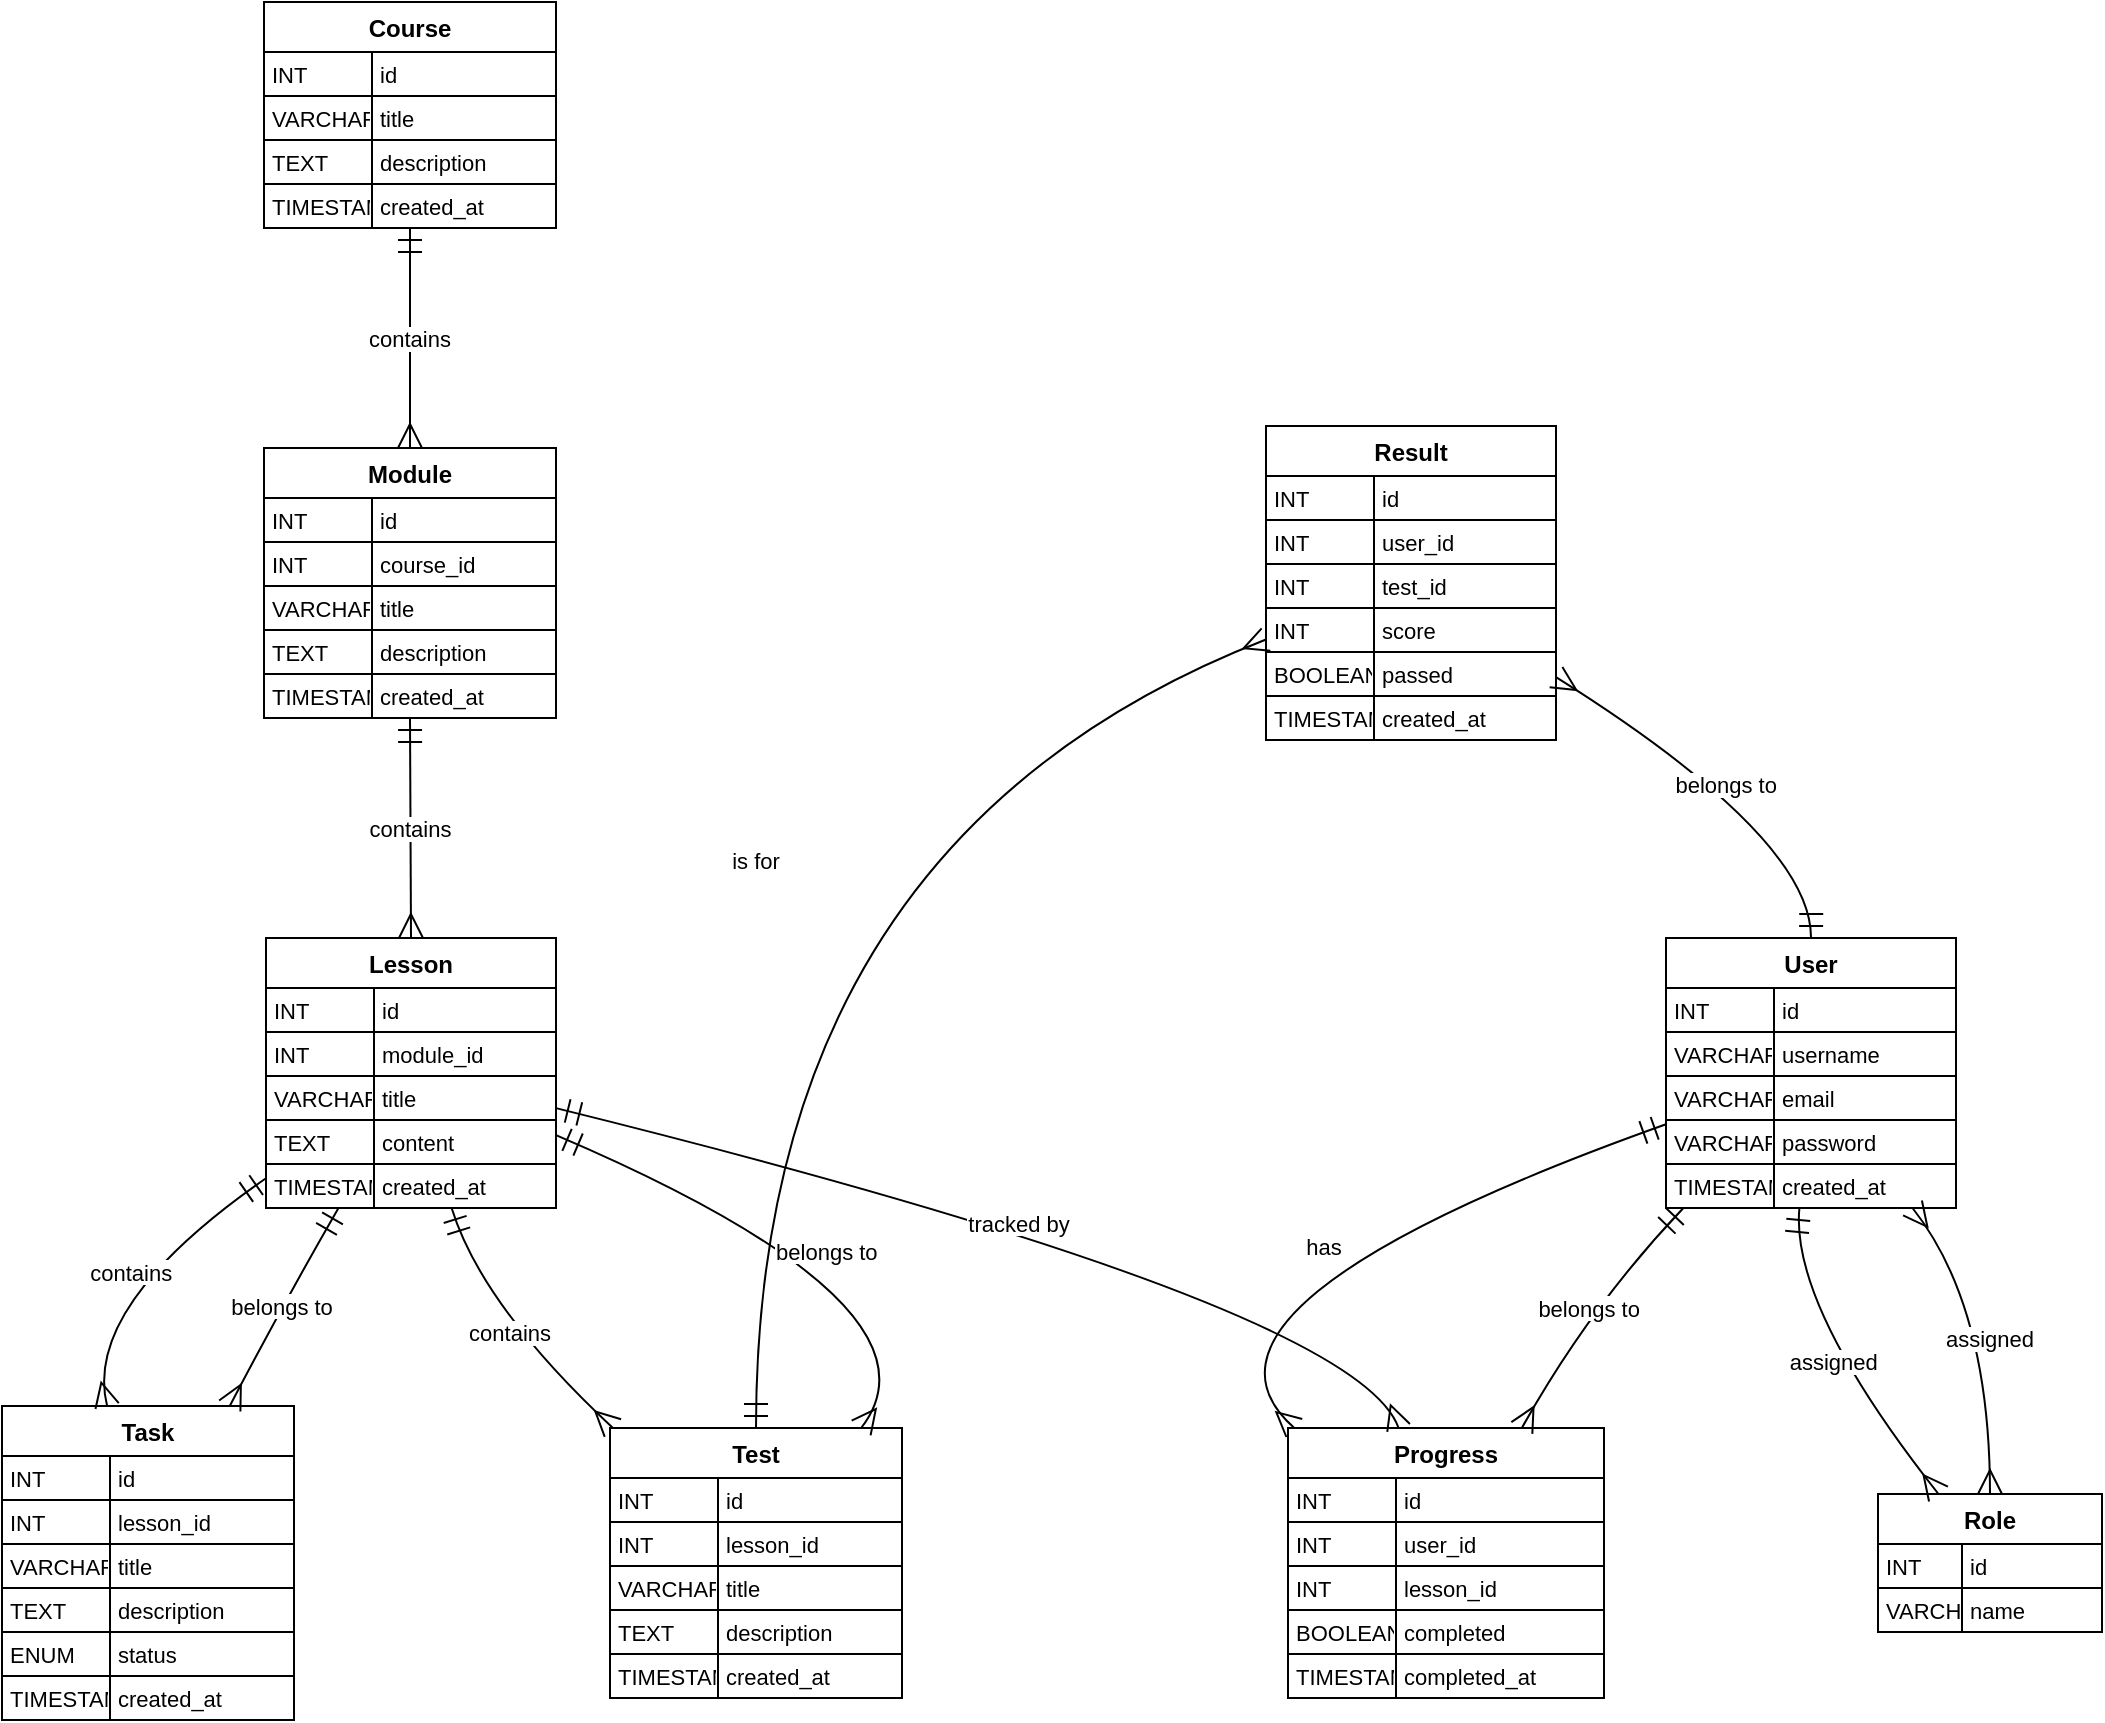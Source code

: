 <mxfile version="24.7.17">
  <diagram name="Страница — 1" id="76EGTOfjBCHTPhf6I9ph">
    <mxGraphModel dx="1366" dy="752" grid="1" gridSize="10" guides="1" tooltips="1" connect="1" arrows="1" fold="1" page="1" pageScale="1" pageWidth="827" pageHeight="1169" math="0" shadow="0">
      <root>
        <mxCell id="0" />
        <mxCell id="1" parent="0" />
        <mxCell id="R5Km96bY9NuiGaKbupmY-1" value="User" style="shape=table;startSize=25;container=1;collapsible=0;childLayout=tableLayout;fixedRows=1;rowLines=1;fontStyle=1;align=center;resizeLast=1;" vertex="1" parent="1">
          <mxGeometry x="1152" y="623" width="145" height="135" as="geometry" />
        </mxCell>
        <mxCell id="R5Km96bY9NuiGaKbupmY-2" style="shape=tableRow;horizontal=0;startSize=0;swimlaneHead=0;swimlaneBody=0;fillColor=none;collapsible=0;dropTarget=0;points=[[0,0.5],[1,0.5]];portConstraint=eastwest;top=0;left=0;right=0;bottom=0;" vertex="1" parent="R5Km96bY9NuiGaKbupmY-1">
          <mxGeometry y="25" width="145" height="22" as="geometry" />
        </mxCell>
        <mxCell id="R5Km96bY9NuiGaKbupmY-3" value="INT" style="shape=partialRectangle;connectable=0;fillColor=none;top=0;left=0;bottom=0;right=0;align=left;spacingLeft=2;overflow=hidden;fontSize=11;" vertex="1" parent="R5Km96bY9NuiGaKbupmY-2">
          <mxGeometry width="54" height="22" as="geometry">
            <mxRectangle width="54" height="22" as="alternateBounds" />
          </mxGeometry>
        </mxCell>
        <mxCell id="R5Km96bY9NuiGaKbupmY-4" value="id" style="shape=partialRectangle;connectable=0;fillColor=none;top=0;left=0;bottom=0;right=0;align=left;spacingLeft=2;overflow=hidden;fontSize=11;" vertex="1" parent="R5Km96bY9NuiGaKbupmY-2">
          <mxGeometry x="54" width="91" height="22" as="geometry">
            <mxRectangle width="91" height="22" as="alternateBounds" />
          </mxGeometry>
        </mxCell>
        <mxCell id="R5Km96bY9NuiGaKbupmY-5" style="shape=tableRow;horizontal=0;startSize=0;swimlaneHead=0;swimlaneBody=0;fillColor=none;collapsible=0;dropTarget=0;points=[[0,0.5],[1,0.5]];portConstraint=eastwest;top=0;left=0;right=0;bottom=0;" vertex="1" parent="R5Km96bY9NuiGaKbupmY-1">
          <mxGeometry y="47" width="145" height="22" as="geometry" />
        </mxCell>
        <mxCell id="R5Km96bY9NuiGaKbupmY-6" value="VARCHAR" style="shape=partialRectangle;connectable=0;fillColor=none;top=0;left=0;bottom=0;right=0;align=left;spacingLeft=2;overflow=hidden;fontSize=11;" vertex="1" parent="R5Km96bY9NuiGaKbupmY-5">
          <mxGeometry width="54" height="22" as="geometry">
            <mxRectangle width="54" height="22" as="alternateBounds" />
          </mxGeometry>
        </mxCell>
        <mxCell id="R5Km96bY9NuiGaKbupmY-7" value="username" style="shape=partialRectangle;connectable=0;fillColor=none;top=0;left=0;bottom=0;right=0;align=left;spacingLeft=2;overflow=hidden;fontSize=11;" vertex="1" parent="R5Km96bY9NuiGaKbupmY-5">
          <mxGeometry x="54" width="91" height="22" as="geometry">
            <mxRectangle width="91" height="22" as="alternateBounds" />
          </mxGeometry>
        </mxCell>
        <mxCell id="R5Km96bY9NuiGaKbupmY-8" style="shape=tableRow;horizontal=0;startSize=0;swimlaneHead=0;swimlaneBody=0;fillColor=none;collapsible=0;dropTarget=0;points=[[0,0.5],[1,0.5]];portConstraint=eastwest;top=0;left=0;right=0;bottom=0;" vertex="1" parent="R5Km96bY9NuiGaKbupmY-1">
          <mxGeometry y="69" width="145" height="22" as="geometry" />
        </mxCell>
        <mxCell id="R5Km96bY9NuiGaKbupmY-9" value="VARCHAR" style="shape=partialRectangle;connectable=0;fillColor=none;top=0;left=0;bottom=0;right=0;align=left;spacingLeft=2;overflow=hidden;fontSize=11;" vertex="1" parent="R5Km96bY9NuiGaKbupmY-8">
          <mxGeometry width="54" height="22" as="geometry">
            <mxRectangle width="54" height="22" as="alternateBounds" />
          </mxGeometry>
        </mxCell>
        <mxCell id="R5Km96bY9NuiGaKbupmY-10" value="email" style="shape=partialRectangle;connectable=0;fillColor=none;top=0;left=0;bottom=0;right=0;align=left;spacingLeft=2;overflow=hidden;fontSize=11;" vertex="1" parent="R5Km96bY9NuiGaKbupmY-8">
          <mxGeometry x="54" width="91" height="22" as="geometry">
            <mxRectangle width="91" height="22" as="alternateBounds" />
          </mxGeometry>
        </mxCell>
        <mxCell id="R5Km96bY9NuiGaKbupmY-11" style="shape=tableRow;horizontal=0;startSize=0;swimlaneHead=0;swimlaneBody=0;fillColor=none;collapsible=0;dropTarget=0;points=[[0,0.5],[1,0.5]];portConstraint=eastwest;top=0;left=0;right=0;bottom=0;" vertex="1" parent="R5Km96bY9NuiGaKbupmY-1">
          <mxGeometry y="91" width="145" height="22" as="geometry" />
        </mxCell>
        <mxCell id="R5Km96bY9NuiGaKbupmY-12" value="VARCHAR" style="shape=partialRectangle;connectable=0;fillColor=none;top=0;left=0;bottom=0;right=0;align=left;spacingLeft=2;overflow=hidden;fontSize=11;" vertex="1" parent="R5Km96bY9NuiGaKbupmY-11">
          <mxGeometry width="54" height="22" as="geometry">
            <mxRectangle width="54" height="22" as="alternateBounds" />
          </mxGeometry>
        </mxCell>
        <mxCell id="R5Km96bY9NuiGaKbupmY-13" value="password" style="shape=partialRectangle;connectable=0;fillColor=none;top=0;left=0;bottom=0;right=0;align=left;spacingLeft=2;overflow=hidden;fontSize=11;" vertex="1" parent="R5Km96bY9NuiGaKbupmY-11">
          <mxGeometry x="54" width="91" height="22" as="geometry">
            <mxRectangle width="91" height="22" as="alternateBounds" />
          </mxGeometry>
        </mxCell>
        <mxCell id="R5Km96bY9NuiGaKbupmY-14" style="shape=tableRow;horizontal=0;startSize=0;swimlaneHead=0;swimlaneBody=0;fillColor=none;collapsible=0;dropTarget=0;points=[[0,0.5],[1,0.5]];portConstraint=eastwest;top=0;left=0;right=0;bottom=0;" vertex="1" parent="R5Km96bY9NuiGaKbupmY-1">
          <mxGeometry y="113" width="145" height="22" as="geometry" />
        </mxCell>
        <mxCell id="R5Km96bY9NuiGaKbupmY-15" value="TIMESTAMP" style="shape=partialRectangle;connectable=0;fillColor=none;top=0;left=0;bottom=0;right=0;align=left;spacingLeft=2;overflow=hidden;fontSize=11;" vertex="1" parent="R5Km96bY9NuiGaKbupmY-14">
          <mxGeometry width="54" height="22" as="geometry">
            <mxRectangle width="54" height="22" as="alternateBounds" />
          </mxGeometry>
        </mxCell>
        <mxCell id="R5Km96bY9NuiGaKbupmY-16" value="created_at" style="shape=partialRectangle;connectable=0;fillColor=none;top=0;left=0;bottom=0;right=0;align=left;spacingLeft=2;overflow=hidden;fontSize=11;" vertex="1" parent="R5Km96bY9NuiGaKbupmY-14">
          <mxGeometry x="54" width="91" height="22" as="geometry">
            <mxRectangle width="91" height="22" as="alternateBounds" />
          </mxGeometry>
        </mxCell>
        <mxCell id="R5Km96bY9NuiGaKbupmY-17" value="Role" style="shape=table;startSize=25;container=1;collapsible=0;childLayout=tableLayout;fixedRows=1;rowLines=1;fontStyle=1;align=center;resizeLast=1;" vertex="1" parent="1">
          <mxGeometry x="1258" y="901" width="112" height="69" as="geometry" />
        </mxCell>
        <mxCell id="R5Km96bY9NuiGaKbupmY-18" style="shape=tableRow;horizontal=0;startSize=0;swimlaneHead=0;swimlaneBody=0;fillColor=none;collapsible=0;dropTarget=0;points=[[0,0.5],[1,0.5]];portConstraint=eastwest;top=0;left=0;right=0;bottom=0;" vertex="1" parent="R5Km96bY9NuiGaKbupmY-17">
          <mxGeometry y="25" width="112" height="22" as="geometry" />
        </mxCell>
        <mxCell id="R5Km96bY9NuiGaKbupmY-19" value="INT" style="shape=partialRectangle;connectable=0;fillColor=none;top=0;left=0;bottom=0;right=0;align=left;spacingLeft=2;overflow=hidden;fontSize=11;" vertex="1" parent="R5Km96bY9NuiGaKbupmY-18">
          <mxGeometry width="42" height="22" as="geometry">
            <mxRectangle width="42" height="22" as="alternateBounds" />
          </mxGeometry>
        </mxCell>
        <mxCell id="R5Km96bY9NuiGaKbupmY-20" value="id" style="shape=partialRectangle;connectable=0;fillColor=none;top=0;left=0;bottom=0;right=0;align=left;spacingLeft=2;overflow=hidden;fontSize=11;" vertex="1" parent="R5Km96bY9NuiGaKbupmY-18">
          <mxGeometry x="42" width="70" height="22" as="geometry">
            <mxRectangle width="70" height="22" as="alternateBounds" />
          </mxGeometry>
        </mxCell>
        <mxCell id="R5Km96bY9NuiGaKbupmY-21" style="shape=tableRow;horizontal=0;startSize=0;swimlaneHead=0;swimlaneBody=0;fillColor=none;collapsible=0;dropTarget=0;points=[[0,0.5],[1,0.5]];portConstraint=eastwest;top=0;left=0;right=0;bottom=0;" vertex="1" parent="R5Km96bY9NuiGaKbupmY-17">
          <mxGeometry y="47" width="112" height="22" as="geometry" />
        </mxCell>
        <mxCell id="R5Km96bY9NuiGaKbupmY-22" value="VARCHAR" style="shape=partialRectangle;connectable=0;fillColor=none;top=0;left=0;bottom=0;right=0;align=left;spacingLeft=2;overflow=hidden;fontSize=11;" vertex="1" parent="R5Km96bY9NuiGaKbupmY-21">
          <mxGeometry width="42" height="22" as="geometry">
            <mxRectangle width="42" height="22" as="alternateBounds" />
          </mxGeometry>
        </mxCell>
        <mxCell id="R5Km96bY9NuiGaKbupmY-23" value="name" style="shape=partialRectangle;connectable=0;fillColor=none;top=0;left=0;bottom=0;right=0;align=left;spacingLeft=2;overflow=hidden;fontSize=11;" vertex="1" parent="R5Km96bY9NuiGaKbupmY-21">
          <mxGeometry x="42" width="70" height="22" as="geometry">
            <mxRectangle width="70" height="22" as="alternateBounds" />
          </mxGeometry>
        </mxCell>
        <mxCell id="R5Km96bY9NuiGaKbupmY-24" value="Course" style="shape=table;startSize=25;container=1;collapsible=0;childLayout=tableLayout;fixedRows=1;rowLines=1;fontStyle=1;align=center;resizeLast=1;" vertex="1" parent="1">
          <mxGeometry x="451" y="155" width="146" height="113" as="geometry" />
        </mxCell>
        <mxCell id="R5Km96bY9NuiGaKbupmY-25" style="shape=tableRow;horizontal=0;startSize=0;swimlaneHead=0;swimlaneBody=0;fillColor=none;collapsible=0;dropTarget=0;points=[[0,0.5],[1,0.5]];portConstraint=eastwest;top=0;left=0;right=0;bottom=0;" vertex="1" parent="R5Km96bY9NuiGaKbupmY-24">
          <mxGeometry y="25" width="146" height="22" as="geometry" />
        </mxCell>
        <mxCell id="R5Km96bY9NuiGaKbupmY-26" value="INT" style="shape=partialRectangle;connectable=0;fillColor=none;top=0;left=0;bottom=0;right=0;align=left;spacingLeft=2;overflow=hidden;fontSize=11;" vertex="1" parent="R5Km96bY9NuiGaKbupmY-25">
          <mxGeometry width="54" height="22" as="geometry">
            <mxRectangle width="54" height="22" as="alternateBounds" />
          </mxGeometry>
        </mxCell>
        <mxCell id="R5Km96bY9NuiGaKbupmY-27" value="id" style="shape=partialRectangle;connectable=0;fillColor=none;top=0;left=0;bottom=0;right=0;align=left;spacingLeft=2;overflow=hidden;fontSize=11;" vertex="1" parent="R5Km96bY9NuiGaKbupmY-25">
          <mxGeometry x="54" width="92" height="22" as="geometry">
            <mxRectangle width="92" height="22" as="alternateBounds" />
          </mxGeometry>
        </mxCell>
        <mxCell id="R5Km96bY9NuiGaKbupmY-28" style="shape=tableRow;horizontal=0;startSize=0;swimlaneHead=0;swimlaneBody=0;fillColor=none;collapsible=0;dropTarget=0;points=[[0,0.5],[1,0.5]];portConstraint=eastwest;top=0;left=0;right=0;bottom=0;" vertex="1" parent="R5Km96bY9NuiGaKbupmY-24">
          <mxGeometry y="47" width="146" height="22" as="geometry" />
        </mxCell>
        <mxCell id="R5Km96bY9NuiGaKbupmY-29" value="VARCHAR" style="shape=partialRectangle;connectable=0;fillColor=none;top=0;left=0;bottom=0;right=0;align=left;spacingLeft=2;overflow=hidden;fontSize=11;" vertex="1" parent="R5Km96bY9NuiGaKbupmY-28">
          <mxGeometry width="54" height="22" as="geometry">
            <mxRectangle width="54" height="22" as="alternateBounds" />
          </mxGeometry>
        </mxCell>
        <mxCell id="R5Km96bY9NuiGaKbupmY-30" value="title" style="shape=partialRectangle;connectable=0;fillColor=none;top=0;left=0;bottom=0;right=0;align=left;spacingLeft=2;overflow=hidden;fontSize=11;" vertex="1" parent="R5Km96bY9NuiGaKbupmY-28">
          <mxGeometry x="54" width="92" height="22" as="geometry">
            <mxRectangle width="92" height="22" as="alternateBounds" />
          </mxGeometry>
        </mxCell>
        <mxCell id="R5Km96bY9NuiGaKbupmY-31" style="shape=tableRow;horizontal=0;startSize=0;swimlaneHead=0;swimlaneBody=0;fillColor=none;collapsible=0;dropTarget=0;points=[[0,0.5],[1,0.5]];portConstraint=eastwest;top=0;left=0;right=0;bottom=0;" vertex="1" parent="R5Km96bY9NuiGaKbupmY-24">
          <mxGeometry y="69" width="146" height="22" as="geometry" />
        </mxCell>
        <mxCell id="R5Km96bY9NuiGaKbupmY-32" value="TEXT" style="shape=partialRectangle;connectable=0;fillColor=none;top=0;left=0;bottom=0;right=0;align=left;spacingLeft=2;overflow=hidden;fontSize=11;" vertex="1" parent="R5Km96bY9NuiGaKbupmY-31">
          <mxGeometry width="54" height="22" as="geometry">
            <mxRectangle width="54" height="22" as="alternateBounds" />
          </mxGeometry>
        </mxCell>
        <mxCell id="R5Km96bY9NuiGaKbupmY-33" value="description" style="shape=partialRectangle;connectable=0;fillColor=none;top=0;left=0;bottom=0;right=0;align=left;spacingLeft=2;overflow=hidden;fontSize=11;" vertex="1" parent="R5Km96bY9NuiGaKbupmY-31">
          <mxGeometry x="54" width="92" height="22" as="geometry">
            <mxRectangle width="92" height="22" as="alternateBounds" />
          </mxGeometry>
        </mxCell>
        <mxCell id="R5Km96bY9NuiGaKbupmY-34" style="shape=tableRow;horizontal=0;startSize=0;swimlaneHead=0;swimlaneBody=0;fillColor=none;collapsible=0;dropTarget=0;points=[[0,0.5],[1,0.5]];portConstraint=eastwest;top=0;left=0;right=0;bottom=0;" vertex="1" parent="R5Km96bY9NuiGaKbupmY-24">
          <mxGeometry y="91" width="146" height="22" as="geometry" />
        </mxCell>
        <mxCell id="R5Km96bY9NuiGaKbupmY-35" value="TIMESTAMP" style="shape=partialRectangle;connectable=0;fillColor=none;top=0;left=0;bottom=0;right=0;align=left;spacingLeft=2;overflow=hidden;fontSize=11;" vertex="1" parent="R5Km96bY9NuiGaKbupmY-34">
          <mxGeometry width="54" height="22" as="geometry">
            <mxRectangle width="54" height="22" as="alternateBounds" />
          </mxGeometry>
        </mxCell>
        <mxCell id="R5Km96bY9NuiGaKbupmY-36" value="created_at" style="shape=partialRectangle;connectable=0;fillColor=none;top=0;left=0;bottom=0;right=0;align=left;spacingLeft=2;overflow=hidden;fontSize=11;" vertex="1" parent="R5Km96bY9NuiGaKbupmY-34">
          <mxGeometry x="54" width="92" height="22" as="geometry">
            <mxRectangle width="92" height="22" as="alternateBounds" />
          </mxGeometry>
        </mxCell>
        <mxCell id="R5Km96bY9NuiGaKbupmY-37" value="Module" style="shape=table;startSize=25;container=1;collapsible=0;childLayout=tableLayout;fixedRows=1;rowLines=1;fontStyle=1;align=center;resizeLast=1;" vertex="1" parent="1">
          <mxGeometry x="451" y="378" width="146" height="135" as="geometry" />
        </mxCell>
        <mxCell id="R5Km96bY9NuiGaKbupmY-38" style="shape=tableRow;horizontal=0;startSize=0;swimlaneHead=0;swimlaneBody=0;fillColor=none;collapsible=0;dropTarget=0;points=[[0,0.5],[1,0.5]];portConstraint=eastwest;top=0;left=0;right=0;bottom=0;" vertex="1" parent="R5Km96bY9NuiGaKbupmY-37">
          <mxGeometry y="25" width="146" height="22" as="geometry" />
        </mxCell>
        <mxCell id="R5Km96bY9NuiGaKbupmY-39" value="INT" style="shape=partialRectangle;connectable=0;fillColor=none;top=0;left=0;bottom=0;right=0;align=left;spacingLeft=2;overflow=hidden;fontSize=11;" vertex="1" parent="R5Km96bY9NuiGaKbupmY-38">
          <mxGeometry width="54" height="22" as="geometry">
            <mxRectangle width="54" height="22" as="alternateBounds" />
          </mxGeometry>
        </mxCell>
        <mxCell id="R5Km96bY9NuiGaKbupmY-40" value="id" style="shape=partialRectangle;connectable=0;fillColor=none;top=0;left=0;bottom=0;right=0;align=left;spacingLeft=2;overflow=hidden;fontSize=11;" vertex="1" parent="R5Km96bY9NuiGaKbupmY-38">
          <mxGeometry x="54" width="92" height="22" as="geometry">
            <mxRectangle width="92" height="22" as="alternateBounds" />
          </mxGeometry>
        </mxCell>
        <mxCell id="R5Km96bY9NuiGaKbupmY-41" style="shape=tableRow;horizontal=0;startSize=0;swimlaneHead=0;swimlaneBody=0;fillColor=none;collapsible=0;dropTarget=0;points=[[0,0.5],[1,0.5]];portConstraint=eastwest;top=0;left=0;right=0;bottom=0;" vertex="1" parent="R5Km96bY9NuiGaKbupmY-37">
          <mxGeometry y="47" width="146" height="22" as="geometry" />
        </mxCell>
        <mxCell id="R5Km96bY9NuiGaKbupmY-42" value="INT" style="shape=partialRectangle;connectable=0;fillColor=none;top=0;left=0;bottom=0;right=0;align=left;spacingLeft=2;overflow=hidden;fontSize=11;" vertex="1" parent="R5Km96bY9NuiGaKbupmY-41">
          <mxGeometry width="54" height="22" as="geometry">
            <mxRectangle width="54" height="22" as="alternateBounds" />
          </mxGeometry>
        </mxCell>
        <mxCell id="R5Km96bY9NuiGaKbupmY-43" value="course_id" style="shape=partialRectangle;connectable=0;fillColor=none;top=0;left=0;bottom=0;right=0;align=left;spacingLeft=2;overflow=hidden;fontSize=11;" vertex="1" parent="R5Km96bY9NuiGaKbupmY-41">
          <mxGeometry x="54" width="92" height="22" as="geometry">
            <mxRectangle width="92" height="22" as="alternateBounds" />
          </mxGeometry>
        </mxCell>
        <mxCell id="R5Km96bY9NuiGaKbupmY-44" style="shape=tableRow;horizontal=0;startSize=0;swimlaneHead=0;swimlaneBody=0;fillColor=none;collapsible=0;dropTarget=0;points=[[0,0.5],[1,0.5]];portConstraint=eastwest;top=0;left=0;right=0;bottom=0;" vertex="1" parent="R5Km96bY9NuiGaKbupmY-37">
          <mxGeometry y="69" width="146" height="22" as="geometry" />
        </mxCell>
        <mxCell id="R5Km96bY9NuiGaKbupmY-45" value="VARCHAR" style="shape=partialRectangle;connectable=0;fillColor=none;top=0;left=0;bottom=0;right=0;align=left;spacingLeft=2;overflow=hidden;fontSize=11;" vertex="1" parent="R5Km96bY9NuiGaKbupmY-44">
          <mxGeometry width="54" height="22" as="geometry">
            <mxRectangle width="54" height="22" as="alternateBounds" />
          </mxGeometry>
        </mxCell>
        <mxCell id="R5Km96bY9NuiGaKbupmY-46" value="title" style="shape=partialRectangle;connectable=0;fillColor=none;top=0;left=0;bottom=0;right=0;align=left;spacingLeft=2;overflow=hidden;fontSize=11;" vertex="1" parent="R5Km96bY9NuiGaKbupmY-44">
          <mxGeometry x="54" width="92" height="22" as="geometry">
            <mxRectangle width="92" height="22" as="alternateBounds" />
          </mxGeometry>
        </mxCell>
        <mxCell id="R5Km96bY9NuiGaKbupmY-47" style="shape=tableRow;horizontal=0;startSize=0;swimlaneHead=0;swimlaneBody=0;fillColor=none;collapsible=0;dropTarget=0;points=[[0,0.5],[1,0.5]];portConstraint=eastwest;top=0;left=0;right=0;bottom=0;" vertex="1" parent="R5Km96bY9NuiGaKbupmY-37">
          <mxGeometry y="91" width="146" height="22" as="geometry" />
        </mxCell>
        <mxCell id="R5Km96bY9NuiGaKbupmY-48" value="TEXT" style="shape=partialRectangle;connectable=0;fillColor=none;top=0;left=0;bottom=0;right=0;align=left;spacingLeft=2;overflow=hidden;fontSize=11;" vertex="1" parent="R5Km96bY9NuiGaKbupmY-47">
          <mxGeometry width="54" height="22" as="geometry">
            <mxRectangle width="54" height="22" as="alternateBounds" />
          </mxGeometry>
        </mxCell>
        <mxCell id="R5Km96bY9NuiGaKbupmY-49" value="description" style="shape=partialRectangle;connectable=0;fillColor=none;top=0;left=0;bottom=0;right=0;align=left;spacingLeft=2;overflow=hidden;fontSize=11;" vertex="1" parent="R5Km96bY9NuiGaKbupmY-47">
          <mxGeometry x="54" width="92" height="22" as="geometry">
            <mxRectangle width="92" height="22" as="alternateBounds" />
          </mxGeometry>
        </mxCell>
        <mxCell id="R5Km96bY9NuiGaKbupmY-50" style="shape=tableRow;horizontal=0;startSize=0;swimlaneHead=0;swimlaneBody=0;fillColor=none;collapsible=0;dropTarget=0;points=[[0,0.5],[1,0.5]];portConstraint=eastwest;top=0;left=0;right=0;bottom=0;" vertex="1" parent="R5Km96bY9NuiGaKbupmY-37">
          <mxGeometry y="113" width="146" height="22" as="geometry" />
        </mxCell>
        <mxCell id="R5Km96bY9NuiGaKbupmY-51" value="TIMESTAMP" style="shape=partialRectangle;connectable=0;fillColor=none;top=0;left=0;bottom=0;right=0;align=left;spacingLeft=2;overflow=hidden;fontSize=11;" vertex="1" parent="R5Km96bY9NuiGaKbupmY-50">
          <mxGeometry width="54" height="22" as="geometry">
            <mxRectangle width="54" height="22" as="alternateBounds" />
          </mxGeometry>
        </mxCell>
        <mxCell id="R5Km96bY9NuiGaKbupmY-52" value="created_at" style="shape=partialRectangle;connectable=0;fillColor=none;top=0;left=0;bottom=0;right=0;align=left;spacingLeft=2;overflow=hidden;fontSize=11;" vertex="1" parent="R5Km96bY9NuiGaKbupmY-50">
          <mxGeometry x="54" width="92" height="22" as="geometry">
            <mxRectangle width="92" height="22" as="alternateBounds" />
          </mxGeometry>
        </mxCell>
        <mxCell id="R5Km96bY9NuiGaKbupmY-53" value="Lesson" style="shape=table;startSize=25;container=1;collapsible=0;childLayout=tableLayout;fixedRows=1;rowLines=1;fontStyle=1;align=center;resizeLast=1;" vertex="1" parent="1">
          <mxGeometry x="452" y="623" width="145" height="135" as="geometry" />
        </mxCell>
        <mxCell id="R5Km96bY9NuiGaKbupmY-54" style="shape=tableRow;horizontal=0;startSize=0;swimlaneHead=0;swimlaneBody=0;fillColor=none;collapsible=0;dropTarget=0;points=[[0,0.5],[1,0.5]];portConstraint=eastwest;top=0;left=0;right=0;bottom=0;" vertex="1" parent="R5Km96bY9NuiGaKbupmY-53">
          <mxGeometry y="25" width="145" height="22" as="geometry" />
        </mxCell>
        <mxCell id="R5Km96bY9NuiGaKbupmY-55" value="INT" style="shape=partialRectangle;connectable=0;fillColor=none;top=0;left=0;bottom=0;right=0;align=left;spacingLeft=2;overflow=hidden;fontSize=11;" vertex="1" parent="R5Km96bY9NuiGaKbupmY-54">
          <mxGeometry width="54" height="22" as="geometry">
            <mxRectangle width="54" height="22" as="alternateBounds" />
          </mxGeometry>
        </mxCell>
        <mxCell id="R5Km96bY9NuiGaKbupmY-56" value="id" style="shape=partialRectangle;connectable=0;fillColor=none;top=0;left=0;bottom=0;right=0;align=left;spacingLeft=2;overflow=hidden;fontSize=11;" vertex="1" parent="R5Km96bY9NuiGaKbupmY-54">
          <mxGeometry x="54" width="91" height="22" as="geometry">
            <mxRectangle width="91" height="22" as="alternateBounds" />
          </mxGeometry>
        </mxCell>
        <mxCell id="R5Km96bY9NuiGaKbupmY-57" style="shape=tableRow;horizontal=0;startSize=0;swimlaneHead=0;swimlaneBody=0;fillColor=none;collapsible=0;dropTarget=0;points=[[0,0.5],[1,0.5]];portConstraint=eastwest;top=0;left=0;right=0;bottom=0;" vertex="1" parent="R5Km96bY9NuiGaKbupmY-53">
          <mxGeometry y="47" width="145" height="22" as="geometry" />
        </mxCell>
        <mxCell id="R5Km96bY9NuiGaKbupmY-58" value="INT" style="shape=partialRectangle;connectable=0;fillColor=none;top=0;left=0;bottom=0;right=0;align=left;spacingLeft=2;overflow=hidden;fontSize=11;" vertex="1" parent="R5Km96bY9NuiGaKbupmY-57">
          <mxGeometry width="54" height="22" as="geometry">
            <mxRectangle width="54" height="22" as="alternateBounds" />
          </mxGeometry>
        </mxCell>
        <mxCell id="R5Km96bY9NuiGaKbupmY-59" value="module_id" style="shape=partialRectangle;connectable=0;fillColor=none;top=0;left=0;bottom=0;right=0;align=left;spacingLeft=2;overflow=hidden;fontSize=11;" vertex="1" parent="R5Km96bY9NuiGaKbupmY-57">
          <mxGeometry x="54" width="91" height="22" as="geometry">
            <mxRectangle width="91" height="22" as="alternateBounds" />
          </mxGeometry>
        </mxCell>
        <mxCell id="R5Km96bY9NuiGaKbupmY-60" style="shape=tableRow;horizontal=0;startSize=0;swimlaneHead=0;swimlaneBody=0;fillColor=none;collapsible=0;dropTarget=0;points=[[0,0.5],[1,0.5]];portConstraint=eastwest;top=0;left=0;right=0;bottom=0;" vertex="1" parent="R5Km96bY9NuiGaKbupmY-53">
          <mxGeometry y="69" width="145" height="22" as="geometry" />
        </mxCell>
        <mxCell id="R5Km96bY9NuiGaKbupmY-61" value="VARCHAR" style="shape=partialRectangle;connectable=0;fillColor=none;top=0;left=0;bottom=0;right=0;align=left;spacingLeft=2;overflow=hidden;fontSize=11;" vertex="1" parent="R5Km96bY9NuiGaKbupmY-60">
          <mxGeometry width="54" height="22" as="geometry">
            <mxRectangle width="54" height="22" as="alternateBounds" />
          </mxGeometry>
        </mxCell>
        <mxCell id="R5Km96bY9NuiGaKbupmY-62" value="title" style="shape=partialRectangle;connectable=0;fillColor=none;top=0;left=0;bottom=0;right=0;align=left;spacingLeft=2;overflow=hidden;fontSize=11;" vertex="1" parent="R5Km96bY9NuiGaKbupmY-60">
          <mxGeometry x="54" width="91" height="22" as="geometry">
            <mxRectangle width="91" height="22" as="alternateBounds" />
          </mxGeometry>
        </mxCell>
        <mxCell id="R5Km96bY9NuiGaKbupmY-63" style="shape=tableRow;horizontal=0;startSize=0;swimlaneHead=0;swimlaneBody=0;fillColor=none;collapsible=0;dropTarget=0;points=[[0,0.5],[1,0.5]];portConstraint=eastwest;top=0;left=0;right=0;bottom=0;" vertex="1" parent="R5Km96bY9NuiGaKbupmY-53">
          <mxGeometry y="91" width="145" height="22" as="geometry" />
        </mxCell>
        <mxCell id="R5Km96bY9NuiGaKbupmY-64" value="TEXT" style="shape=partialRectangle;connectable=0;fillColor=none;top=0;left=0;bottom=0;right=0;align=left;spacingLeft=2;overflow=hidden;fontSize=11;" vertex="1" parent="R5Km96bY9NuiGaKbupmY-63">
          <mxGeometry width="54" height="22" as="geometry">
            <mxRectangle width="54" height="22" as="alternateBounds" />
          </mxGeometry>
        </mxCell>
        <mxCell id="R5Km96bY9NuiGaKbupmY-65" value="content" style="shape=partialRectangle;connectable=0;fillColor=none;top=0;left=0;bottom=0;right=0;align=left;spacingLeft=2;overflow=hidden;fontSize=11;" vertex="1" parent="R5Km96bY9NuiGaKbupmY-63">
          <mxGeometry x="54" width="91" height="22" as="geometry">
            <mxRectangle width="91" height="22" as="alternateBounds" />
          </mxGeometry>
        </mxCell>
        <mxCell id="R5Km96bY9NuiGaKbupmY-66" style="shape=tableRow;horizontal=0;startSize=0;swimlaneHead=0;swimlaneBody=0;fillColor=none;collapsible=0;dropTarget=0;points=[[0,0.5],[1,0.5]];portConstraint=eastwest;top=0;left=0;right=0;bottom=0;" vertex="1" parent="R5Km96bY9NuiGaKbupmY-53">
          <mxGeometry y="113" width="145" height="22" as="geometry" />
        </mxCell>
        <mxCell id="R5Km96bY9NuiGaKbupmY-67" value="TIMESTAMP" style="shape=partialRectangle;connectable=0;fillColor=none;top=0;left=0;bottom=0;right=0;align=left;spacingLeft=2;overflow=hidden;fontSize=11;" vertex="1" parent="R5Km96bY9NuiGaKbupmY-66">
          <mxGeometry width="54" height="22" as="geometry">
            <mxRectangle width="54" height="22" as="alternateBounds" />
          </mxGeometry>
        </mxCell>
        <mxCell id="R5Km96bY9NuiGaKbupmY-68" value="created_at" style="shape=partialRectangle;connectable=0;fillColor=none;top=0;left=0;bottom=0;right=0;align=left;spacingLeft=2;overflow=hidden;fontSize=11;" vertex="1" parent="R5Km96bY9NuiGaKbupmY-66">
          <mxGeometry x="54" width="91" height="22" as="geometry">
            <mxRectangle width="91" height="22" as="alternateBounds" />
          </mxGeometry>
        </mxCell>
        <mxCell id="R5Km96bY9NuiGaKbupmY-69" value="Task" style="shape=table;startSize=25;container=1;collapsible=0;childLayout=tableLayout;fixedRows=1;rowLines=1;fontStyle=1;align=center;resizeLast=1;" vertex="1" parent="1">
          <mxGeometry x="320" y="857" width="146" height="157" as="geometry" />
        </mxCell>
        <mxCell id="R5Km96bY9NuiGaKbupmY-70" style="shape=tableRow;horizontal=0;startSize=0;swimlaneHead=0;swimlaneBody=0;fillColor=none;collapsible=0;dropTarget=0;points=[[0,0.5],[1,0.5]];portConstraint=eastwest;top=0;left=0;right=0;bottom=0;" vertex="1" parent="R5Km96bY9NuiGaKbupmY-69">
          <mxGeometry y="25" width="146" height="22" as="geometry" />
        </mxCell>
        <mxCell id="R5Km96bY9NuiGaKbupmY-71" value="INT" style="shape=partialRectangle;connectable=0;fillColor=none;top=0;left=0;bottom=0;right=0;align=left;spacingLeft=2;overflow=hidden;fontSize=11;" vertex="1" parent="R5Km96bY9NuiGaKbupmY-70">
          <mxGeometry width="54" height="22" as="geometry">
            <mxRectangle width="54" height="22" as="alternateBounds" />
          </mxGeometry>
        </mxCell>
        <mxCell id="R5Km96bY9NuiGaKbupmY-72" value="id" style="shape=partialRectangle;connectable=0;fillColor=none;top=0;left=0;bottom=0;right=0;align=left;spacingLeft=2;overflow=hidden;fontSize=11;" vertex="1" parent="R5Km96bY9NuiGaKbupmY-70">
          <mxGeometry x="54" width="92" height="22" as="geometry">
            <mxRectangle width="92" height="22" as="alternateBounds" />
          </mxGeometry>
        </mxCell>
        <mxCell id="R5Km96bY9NuiGaKbupmY-73" style="shape=tableRow;horizontal=0;startSize=0;swimlaneHead=0;swimlaneBody=0;fillColor=none;collapsible=0;dropTarget=0;points=[[0,0.5],[1,0.5]];portConstraint=eastwest;top=0;left=0;right=0;bottom=0;" vertex="1" parent="R5Km96bY9NuiGaKbupmY-69">
          <mxGeometry y="47" width="146" height="22" as="geometry" />
        </mxCell>
        <mxCell id="R5Km96bY9NuiGaKbupmY-74" value="INT" style="shape=partialRectangle;connectable=0;fillColor=none;top=0;left=0;bottom=0;right=0;align=left;spacingLeft=2;overflow=hidden;fontSize=11;" vertex="1" parent="R5Km96bY9NuiGaKbupmY-73">
          <mxGeometry width="54" height="22" as="geometry">
            <mxRectangle width="54" height="22" as="alternateBounds" />
          </mxGeometry>
        </mxCell>
        <mxCell id="R5Km96bY9NuiGaKbupmY-75" value="lesson_id" style="shape=partialRectangle;connectable=0;fillColor=none;top=0;left=0;bottom=0;right=0;align=left;spacingLeft=2;overflow=hidden;fontSize=11;" vertex="1" parent="R5Km96bY9NuiGaKbupmY-73">
          <mxGeometry x="54" width="92" height="22" as="geometry">
            <mxRectangle width="92" height="22" as="alternateBounds" />
          </mxGeometry>
        </mxCell>
        <mxCell id="R5Km96bY9NuiGaKbupmY-76" style="shape=tableRow;horizontal=0;startSize=0;swimlaneHead=0;swimlaneBody=0;fillColor=none;collapsible=0;dropTarget=0;points=[[0,0.5],[1,0.5]];portConstraint=eastwest;top=0;left=0;right=0;bottom=0;" vertex="1" parent="R5Km96bY9NuiGaKbupmY-69">
          <mxGeometry y="69" width="146" height="22" as="geometry" />
        </mxCell>
        <mxCell id="R5Km96bY9NuiGaKbupmY-77" value="VARCHAR" style="shape=partialRectangle;connectable=0;fillColor=none;top=0;left=0;bottom=0;right=0;align=left;spacingLeft=2;overflow=hidden;fontSize=11;" vertex="1" parent="R5Km96bY9NuiGaKbupmY-76">
          <mxGeometry width="54" height="22" as="geometry">
            <mxRectangle width="54" height="22" as="alternateBounds" />
          </mxGeometry>
        </mxCell>
        <mxCell id="R5Km96bY9NuiGaKbupmY-78" value="title" style="shape=partialRectangle;connectable=0;fillColor=none;top=0;left=0;bottom=0;right=0;align=left;spacingLeft=2;overflow=hidden;fontSize=11;" vertex="1" parent="R5Km96bY9NuiGaKbupmY-76">
          <mxGeometry x="54" width="92" height="22" as="geometry">
            <mxRectangle width="92" height="22" as="alternateBounds" />
          </mxGeometry>
        </mxCell>
        <mxCell id="R5Km96bY9NuiGaKbupmY-79" style="shape=tableRow;horizontal=0;startSize=0;swimlaneHead=0;swimlaneBody=0;fillColor=none;collapsible=0;dropTarget=0;points=[[0,0.5],[1,0.5]];portConstraint=eastwest;top=0;left=0;right=0;bottom=0;" vertex="1" parent="R5Km96bY9NuiGaKbupmY-69">
          <mxGeometry y="91" width="146" height="22" as="geometry" />
        </mxCell>
        <mxCell id="R5Km96bY9NuiGaKbupmY-80" value="TEXT" style="shape=partialRectangle;connectable=0;fillColor=none;top=0;left=0;bottom=0;right=0;align=left;spacingLeft=2;overflow=hidden;fontSize=11;" vertex="1" parent="R5Km96bY9NuiGaKbupmY-79">
          <mxGeometry width="54" height="22" as="geometry">
            <mxRectangle width="54" height="22" as="alternateBounds" />
          </mxGeometry>
        </mxCell>
        <mxCell id="R5Km96bY9NuiGaKbupmY-81" value="description" style="shape=partialRectangle;connectable=0;fillColor=none;top=0;left=0;bottom=0;right=0;align=left;spacingLeft=2;overflow=hidden;fontSize=11;" vertex="1" parent="R5Km96bY9NuiGaKbupmY-79">
          <mxGeometry x="54" width="92" height="22" as="geometry">
            <mxRectangle width="92" height="22" as="alternateBounds" />
          </mxGeometry>
        </mxCell>
        <mxCell id="R5Km96bY9NuiGaKbupmY-82" style="shape=tableRow;horizontal=0;startSize=0;swimlaneHead=0;swimlaneBody=0;fillColor=none;collapsible=0;dropTarget=0;points=[[0,0.5],[1,0.5]];portConstraint=eastwest;top=0;left=0;right=0;bottom=0;" vertex="1" parent="R5Km96bY9NuiGaKbupmY-69">
          <mxGeometry y="113" width="146" height="22" as="geometry" />
        </mxCell>
        <mxCell id="R5Km96bY9NuiGaKbupmY-83" value="ENUM" style="shape=partialRectangle;connectable=0;fillColor=none;top=0;left=0;bottom=0;right=0;align=left;spacingLeft=2;overflow=hidden;fontSize=11;" vertex="1" parent="R5Km96bY9NuiGaKbupmY-82">
          <mxGeometry width="54" height="22" as="geometry">
            <mxRectangle width="54" height="22" as="alternateBounds" />
          </mxGeometry>
        </mxCell>
        <mxCell id="R5Km96bY9NuiGaKbupmY-84" value="status" style="shape=partialRectangle;connectable=0;fillColor=none;top=0;left=0;bottom=0;right=0;align=left;spacingLeft=2;overflow=hidden;fontSize=11;" vertex="1" parent="R5Km96bY9NuiGaKbupmY-82">
          <mxGeometry x="54" width="92" height="22" as="geometry">
            <mxRectangle width="92" height="22" as="alternateBounds" />
          </mxGeometry>
        </mxCell>
        <mxCell id="R5Km96bY9NuiGaKbupmY-85" style="shape=tableRow;horizontal=0;startSize=0;swimlaneHead=0;swimlaneBody=0;fillColor=none;collapsible=0;dropTarget=0;points=[[0,0.5],[1,0.5]];portConstraint=eastwest;top=0;left=0;right=0;bottom=0;" vertex="1" parent="R5Km96bY9NuiGaKbupmY-69">
          <mxGeometry y="135" width="146" height="22" as="geometry" />
        </mxCell>
        <mxCell id="R5Km96bY9NuiGaKbupmY-86" value="TIMESTAMP" style="shape=partialRectangle;connectable=0;fillColor=none;top=0;left=0;bottom=0;right=0;align=left;spacingLeft=2;overflow=hidden;fontSize=11;" vertex="1" parent="R5Km96bY9NuiGaKbupmY-85">
          <mxGeometry width="54" height="22" as="geometry">
            <mxRectangle width="54" height="22" as="alternateBounds" />
          </mxGeometry>
        </mxCell>
        <mxCell id="R5Km96bY9NuiGaKbupmY-87" value="created_at" style="shape=partialRectangle;connectable=0;fillColor=none;top=0;left=0;bottom=0;right=0;align=left;spacingLeft=2;overflow=hidden;fontSize=11;" vertex="1" parent="R5Km96bY9NuiGaKbupmY-85">
          <mxGeometry x="54" width="92" height="22" as="geometry">
            <mxRectangle width="92" height="22" as="alternateBounds" />
          </mxGeometry>
        </mxCell>
        <mxCell id="R5Km96bY9NuiGaKbupmY-88" value="Test" style="shape=table;startSize=25;container=1;collapsible=0;childLayout=tableLayout;fixedRows=1;rowLines=1;fontStyle=1;align=center;resizeLast=1;" vertex="1" parent="1">
          <mxGeometry x="624" y="868" width="146" height="135" as="geometry" />
        </mxCell>
        <mxCell id="R5Km96bY9NuiGaKbupmY-89" style="shape=tableRow;horizontal=0;startSize=0;swimlaneHead=0;swimlaneBody=0;fillColor=none;collapsible=0;dropTarget=0;points=[[0,0.5],[1,0.5]];portConstraint=eastwest;top=0;left=0;right=0;bottom=0;" vertex="1" parent="R5Km96bY9NuiGaKbupmY-88">
          <mxGeometry y="25" width="146" height="22" as="geometry" />
        </mxCell>
        <mxCell id="R5Km96bY9NuiGaKbupmY-90" value="INT" style="shape=partialRectangle;connectable=0;fillColor=none;top=0;left=0;bottom=0;right=0;align=left;spacingLeft=2;overflow=hidden;fontSize=11;" vertex="1" parent="R5Km96bY9NuiGaKbupmY-89">
          <mxGeometry width="54" height="22" as="geometry">
            <mxRectangle width="54" height="22" as="alternateBounds" />
          </mxGeometry>
        </mxCell>
        <mxCell id="R5Km96bY9NuiGaKbupmY-91" value="id" style="shape=partialRectangle;connectable=0;fillColor=none;top=0;left=0;bottom=0;right=0;align=left;spacingLeft=2;overflow=hidden;fontSize=11;" vertex="1" parent="R5Km96bY9NuiGaKbupmY-89">
          <mxGeometry x="54" width="92" height="22" as="geometry">
            <mxRectangle width="92" height="22" as="alternateBounds" />
          </mxGeometry>
        </mxCell>
        <mxCell id="R5Km96bY9NuiGaKbupmY-92" style="shape=tableRow;horizontal=0;startSize=0;swimlaneHead=0;swimlaneBody=0;fillColor=none;collapsible=0;dropTarget=0;points=[[0,0.5],[1,0.5]];portConstraint=eastwest;top=0;left=0;right=0;bottom=0;" vertex="1" parent="R5Km96bY9NuiGaKbupmY-88">
          <mxGeometry y="47" width="146" height="22" as="geometry" />
        </mxCell>
        <mxCell id="R5Km96bY9NuiGaKbupmY-93" value="INT" style="shape=partialRectangle;connectable=0;fillColor=none;top=0;left=0;bottom=0;right=0;align=left;spacingLeft=2;overflow=hidden;fontSize=11;" vertex="1" parent="R5Km96bY9NuiGaKbupmY-92">
          <mxGeometry width="54" height="22" as="geometry">
            <mxRectangle width="54" height="22" as="alternateBounds" />
          </mxGeometry>
        </mxCell>
        <mxCell id="R5Km96bY9NuiGaKbupmY-94" value="lesson_id" style="shape=partialRectangle;connectable=0;fillColor=none;top=0;left=0;bottom=0;right=0;align=left;spacingLeft=2;overflow=hidden;fontSize=11;" vertex="1" parent="R5Km96bY9NuiGaKbupmY-92">
          <mxGeometry x="54" width="92" height="22" as="geometry">
            <mxRectangle width="92" height="22" as="alternateBounds" />
          </mxGeometry>
        </mxCell>
        <mxCell id="R5Km96bY9NuiGaKbupmY-95" style="shape=tableRow;horizontal=0;startSize=0;swimlaneHead=0;swimlaneBody=0;fillColor=none;collapsible=0;dropTarget=0;points=[[0,0.5],[1,0.5]];portConstraint=eastwest;top=0;left=0;right=0;bottom=0;" vertex="1" parent="R5Km96bY9NuiGaKbupmY-88">
          <mxGeometry y="69" width="146" height="22" as="geometry" />
        </mxCell>
        <mxCell id="R5Km96bY9NuiGaKbupmY-96" value="VARCHAR" style="shape=partialRectangle;connectable=0;fillColor=none;top=0;left=0;bottom=0;right=0;align=left;spacingLeft=2;overflow=hidden;fontSize=11;" vertex="1" parent="R5Km96bY9NuiGaKbupmY-95">
          <mxGeometry width="54" height="22" as="geometry">
            <mxRectangle width="54" height="22" as="alternateBounds" />
          </mxGeometry>
        </mxCell>
        <mxCell id="R5Km96bY9NuiGaKbupmY-97" value="title" style="shape=partialRectangle;connectable=0;fillColor=none;top=0;left=0;bottom=0;right=0;align=left;spacingLeft=2;overflow=hidden;fontSize=11;" vertex="1" parent="R5Km96bY9NuiGaKbupmY-95">
          <mxGeometry x="54" width="92" height="22" as="geometry">
            <mxRectangle width="92" height="22" as="alternateBounds" />
          </mxGeometry>
        </mxCell>
        <mxCell id="R5Km96bY9NuiGaKbupmY-98" style="shape=tableRow;horizontal=0;startSize=0;swimlaneHead=0;swimlaneBody=0;fillColor=none;collapsible=0;dropTarget=0;points=[[0,0.5],[1,0.5]];portConstraint=eastwest;top=0;left=0;right=0;bottom=0;" vertex="1" parent="R5Km96bY9NuiGaKbupmY-88">
          <mxGeometry y="91" width="146" height="22" as="geometry" />
        </mxCell>
        <mxCell id="R5Km96bY9NuiGaKbupmY-99" value="TEXT" style="shape=partialRectangle;connectable=0;fillColor=none;top=0;left=0;bottom=0;right=0;align=left;spacingLeft=2;overflow=hidden;fontSize=11;" vertex="1" parent="R5Km96bY9NuiGaKbupmY-98">
          <mxGeometry width="54" height="22" as="geometry">
            <mxRectangle width="54" height="22" as="alternateBounds" />
          </mxGeometry>
        </mxCell>
        <mxCell id="R5Km96bY9NuiGaKbupmY-100" value="description" style="shape=partialRectangle;connectable=0;fillColor=none;top=0;left=0;bottom=0;right=0;align=left;spacingLeft=2;overflow=hidden;fontSize=11;" vertex="1" parent="R5Km96bY9NuiGaKbupmY-98">
          <mxGeometry x="54" width="92" height="22" as="geometry">
            <mxRectangle width="92" height="22" as="alternateBounds" />
          </mxGeometry>
        </mxCell>
        <mxCell id="R5Km96bY9NuiGaKbupmY-101" style="shape=tableRow;horizontal=0;startSize=0;swimlaneHead=0;swimlaneBody=0;fillColor=none;collapsible=0;dropTarget=0;points=[[0,0.5],[1,0.5]];portConstraint=eastwest;top=0;left=0;right=0;bottom=0;" vertex="1" parent="R5Km96bY9NuiGaKbupmY-88">
          <mxGeometry y="113" width="146" height="22" as="geometry" />
        </mxCell>
        <mxCell id="R5Km96bY9NuiGaKbupmY-102" value="TIMESTAMP" style="shape=partialRectangle;connectable=0;fillColor=none;top=0;left=0;bottom=0;right=0;align=left;spacingLeft=2;overflow=hidden;fontSize=11;" vertex="1" parent="R5Km96bY9NuiGaKbupmY-101">
          <mxGeometry width="54" height="22" as="geometry">
            <mxRectangle width="54" height="22" as="alternateBounds" />
          </mxGeometry>
        </mxCell>
        <mxCell id="R5Km96bY9NuiGaKbupmY-103" value="created_at" style="shape=partialRectangle;connectable=0;fillColor=none;top=0;left=0;bottom=0;right=0;align=left;spacingLeft=2;overflow=hidden;fontSize=11;" vertex="1" parent="R5Km96bY9NuiGaKbupmY-101">
          <mxGeometry x="54" width="92" height="22" as="geometry">
            <mxRectangle width="92" height="22" as="alternateBounds" />
          </mxGeometry>
        </mxCell>
        <mxCell id="R5Km96bY9NuiGaKbupmY-104" value="Result" style="shape=table;startSize=25;container=1;collapsible=0;childLayout=tableLayout;fixedRows=1;rowLines=1;fontStyle=1;align=center;resizeLast=1;" vertex="1" parent="1">
          <mxGeometry x="952" y="367" width="145" height="157" as="geometry" />
        </mxCell>
        <mxCell id="R5Km96bY9NuiGaKbupmY-105" style="shape=tableRow;horizontal=0;startSize=0;swimlaneHead=0;swimlaneBody=0;fillColor=none;collapsible=0;dropTarget=0;points=[[0,0.5],[1,0.5]];portConstraint=eastwest;top=0;left=0;right=0;bottom=0;" vertex="1" parent="R5Km96bY9NuiGaKbupmY-104">
          <mxGeometry y="25" width="145" height="22" as="geometry" />
        </mxCell>
        <mxCell id="R5Km96bY9NuiGaKbupmY-106" value="INT" style="shape=partialRectangle;connectable=0;fillColor=none;top=0;left=0;bottom=0;right=0;align=left;spacingLeft=2;overflow=hidden;fontSize=11;" vertex="1" parent="R5Km96bY9NuiGaKbupmY-105">
          <mxGeometry width="54" height="22" as="geometry">
            <mxRectangle width="54" height="22" as="alternateBounds" />
          </mxGeometry>
        </mxCell>
        <mxCell id="R5Km96bY9NuiGaKbupmY-107" value="id" style="shape=partialRectangle;connectable=0;fillColor=none;top=0;left=0;bottom=0;right=0;align=left;spacingLeft=2;overflow=hidden;fontSize=11;" vertex="1" parent="R5Km96bY9NuiGaKbupmY-105">
          <mxGeometry x="54" width="91" height="22" as="geometry">
            <mxRectangle width="91" height="22" as="alternateBounds" />
          </mxGeometry>
        </mxCell>
        <mxCell id="R5Km96bY9NuiGaKbupmY-108" style="shape=tableRow;horizontal=0;startSize=0;swimlaneHead=0;swimlaneBody=0;fillColor=none;collapsible=0;dropTarget=0;points=[[0,0.5],[1,0.5]];portConstraint=eastwest;top=0;left=0;right=0;bottom=0;" vertex="1" parent="R5Km96bY9NuiGaKbupmY-104">
          <mxGeometry y="47" width="145" height="22" as="geometry" />
        </mxCell>
        <mxCell id="R5Km96bY9NuiGaKbupmY-109" value="INT" style="shape=partialRectangle;connectable=0;fillColor=none;top=0;left=0;bottom=0;right=0;align=left;spacingLeft=2;overflow=hidden;fontSize=11;" vertex="1" parent="R5Km96bY9NuiGaKbupmY-108">
          <mxGeometry width="54" height="22" as="geometry">
            <mxRectangle width="54" height="22" as="alternateBounds" />
          </mxGeometry>
        </mxCell>
        <mxCell id="R5Km96bY9NuiGaKbupmY-110" value="user_id" style="shape=partialRectangle;connectable=0;fillColor=none;top=0;left=0;bottom=0;right=0;align=left;spacingLeft=2;overflow=hidden;fontSize=11;" vertex="1" parent="R5Km96bY9NuiGaKbupmY-108">
          <mxGeometry x="54" width="91" height="22" as="geometry">
            <mxRectangle width="91" height="22" as="alternateBounds" />
          </mxGeometry>
        </mxCell>
        <mxCell id="R5Km96bY9NuiGaKbupmY-111" style="shape=tableRow;horizontal=0;startSize=0;swimlaneHead=0;swimlaneBody=0;fillColor=none;collapsible=0;dropTarget=0;points=[[0,0.5],[1,0.5]];portConstraint=eastwest;top=0;left=0;right=0;bottom=0;" vertex="1" parent="R5Km96bY9NuiGaKbupmY-104">
          <mxGeometry y="69" width="145" height="22" as="geometry" />
        </mxCell>
        <mxCell id="R5Km96bY9NuiGaKbupmY-112" value="INT" style="shape=partialRectangle;connectable=0;fillColor=none;top=0;left=0;bottom=0;right=0;align=left;spacingLeft=2;overflow=hidden;fontSize=11;" vertex="1" parent="R5Km96bY9NuiGaKbupmY-111">
          <mxGeometry width="54" height="22" as="geometry">
            <mxRectangle width="54" height="22" as="alternateBounds" />
          </mxGeometry>
        </mxCell>
        <mxCell id="R5Km96bY9NuiGaKbupmY-113" value="test_id" style="shape=partialRectangle;connectable=0;fillColor=none;top=0;left=0;bottom=0;right=0;align=left;spacingLeft=2;overflow=hidden;fontSize=11;" vertex="1" parent="R5Km96bY9NuiGaKbupmY-111">
          <mxGeometry x="54" width="91" height="22" as="geometry">
            <mxRectangle width="91" height="22" as="alternateBounds" />
          </mxGeometry>
        </mxCell>
        <mxCell id="R5Km96bY9NuiGaKbupmY-114" style="shape=tableRow;horizontal=0;startSize=0;swimlaneHead=0;swimlaneBody=0;fillColor=none;collapsible=0;dropTarget=0;points=[[0,0.5],[1,0.5]];portConstraint=eastwest;top=0;left=0;right=0;bottom=0;" vertex="1" parent="R5Km96bY9NuiGaKbupmY-104">
          <mxGeometry y="91" width="145" height="22" as="geometry" />
        </mxCell>
        <mxCell id="R5Km96bY9NuiGaKbupmY-115" value="INT" style="shape=partialRectangle;connectable=0;fillColor=none;top=0;left=0;bottom=0;right=0;align=left;spacingLeft=2;overflow=hidden;fontSize=11;" vertex="1" parent="R5Km96bY9NuiGaKbupmY-114">
          <mxGeometry width="54" height="22" as="geometry">
            <mxRectangle width="54" height="22" as="alternateBounds" />
          </mxGeometry>
        </mxCell>
        <mxCell id="R5Km96bY9NuiGaKbupmY-116" value="score" style="shape=partialRectangle;connectable=0;fillColor=none;top=0;left=0;bottom=0;right=0;align=left;spacingLeft=2;overflow=hidden;fontSize=11;" vertex="1" parent="R5Km96bY9NuiGaKbupmY-114">
          <mxGeometry x="54" width="91" height="22" as="geometry">
            <mxRectangle width="91" height="22" as="alternateBounds" />
          </mxGeometry>
        </mxCell>
        <mxCell id="R5Km96bY9NuiGaKbupmY-117" style="shape=tableRow;horizontal=0;startSize=0;swimlaneHead=0;swimlaneBody=0;fillColor=none;collapsible=0;dropTarget=0;points=[[0,0.5],[1,0.5]];portConstraint=eastwest;top=0;left=0;right=0;bottom=0;" vertex="1" parent="R5Km96bY9NuiGaKbupmY-104">
          <mxGeometry y="113" width="145" height="22" as="geometry" />
        </mxCell>
        <mxCell id="R5Km96bY9NuiGaKbupmY-118" value="BOOLEAN" style="shape=partialRectangle;connectable=0;fillColor=none;top=0;left=0;bottom=0;right=0;align=left;spacingLeft=2;overflow=hidden;fontSize=11;" vertex="1" parent="R5Km96bY9NuiGaKbupmY-117">
          <mxGeometry width="54" height="22" as="geometry">
            <mxRectangle width="54" height="22" as="alternateBounds" />
          </mxGeometry>
        </mxCell>
        <mxCell id="R5Km96bY9NuiGaKbupmY-119" value="passed" style="shape=partialRectangle;connectable=0;fillColor=none;top=0;left=0;bottom=0;right=0;align=left;spacingLeft=2;overflow=hidden;fontSize=11;" vertex="1" parent="R5Km96bY9NuiGaKbupmY-117">
          <mxGeometry x="54" width="91" height="22" as="geometry">
            <mxRectangle width="91" height="22" as="alternateBounds" />
          </mxGeometry>
        </mxCell>
        <mxCell id="R5Km96bY9NuiGaKbupmY-120" style="shape=tableRow;horizontal=0;startSize=0;swimlaneHead=0;swimlaneBody=0;fillColor=none;collapsible=0;dropTarget=0;points=[[0,0.5],[1,0.5]];portConstraint=eastwest;top=0;left=0;right=0;bottom=0;" vertex="1" parent="R5Km96bY9NuiGaKbupmY-104">
          <mxGeometry y="135" width="145" height="22" as="geometry" />
        </mxCell>
        <mxCell id="R5Km96bY9NuiGaKbupmY-121" value="TIMESTAMP" style="shape=partialRectangle;connectable=0;fillColor=none;top=0;left=0;bottom=0;right=0;align=left;spacingLeft=2;overflow=hidden;fontSize=11;" vertex="1" parent="R5Km96bY9NuiGaKbupmY-120">
          <mxGeometry width="54" height="22" as="geometry">
            <mxRectangle width="54" height="22" as="alternateBounds" />
          </mxGeometry>
        </mxCell>
        <mxCell id="R5Km96bY9NuiGaKbupmY-122" value="created_at" style="shape=partialRectangle;connectable=0;fillColor=none;top=0;left=0;bottom=0;right=0;align=left;spacingLeft=2;overflow=hidden;fontSize=11;" vertex="1" parent="R5Km96bY9NuiGaKbupmY-120">
          <mxGeometry x="54" width="91" height="22" as="geometry">
            <mxRectangle width="91" height="22" as="alternateBounds" />
          </mxGeometry>
        </mxCell>
        <mxCell id="R5Km96bY9NuiGaKbupmY-123" value="Progress" style="shape=table;startSize=25;container=1;collapsible=0;childLayout=tableLayout;fixedRows=1;rowLines=1;fontStyle=1;align=center;resizeLast=1;" vertex="1" parent="1">
          <mxGeometry x="963" y="868" width="158" height="135" as="geometry" />
        </mxCell>
        <mxCell id="R5Km96bY9NuiGaKbupmY-124" style="shape=tableRow;horizontal=0;startSize=0;swimlaneHead=0;swimlaneBody=0;fillColor=none;collapsible=0;dropTarget=0;points=[[0,0.5],[1,0.5]];portConstraint=eastwest;top=0;left=0;right=0;bottom=0;" vertex="1" parent="R5Km96bY9NuiGaKbupmY-123">
          <mxGeometry y="25" width="158" height="22" as="geometry" />
        </mxCell>
        <mxCell id="R5Km96bY9NuiGaKbupmY-125" value="INT" style="shape=partialRectangle;connectable=0;fillColor=none;top=0;left=0;bottom=0;right=0;align=left;spacingLeft=2;overflow=hidden;fontSize=11;" vertex="1" parent="R5Km96bY9NuiGaKbupmY-124">
          <mxGeometry width="54" height="22" as="geometry">
            <mxRectangle width="54" height="22" as="alternateBounds" />
          </mxGeometry>
        </mxCell>
        <mxCell id="R5Km96bY9NuiGaKbupmY-126" value="id" style="shape=partialRectangle;connectable=0;fillColor=none;top=0;left=0;bottom=0;right=0;align=left;spacingLeft=2;overflow=hidden;fontSize=11;" vertex="1" parent="R5Km96bY9NuiGaKbupmY-124">
          <mxGeometry x="54" width="104" height="22" as="geometry">
            <mxRectangle width="104" height="22" as="alternateBounds" />
          </mxGeometry>
        </mxCell>
        <mxCell id="R5Km96bY9NuiGaKbupmY-127" style="shape=tableRow;horizontal=0;startSize=0;swimlaneHead=0;swimlaneBody=0;fillColor=none;collapsible=0;dropTarget=0;points=[[0,0.5],[1,0.5]];portConstraint=eastwest;top=0;left=0;right=0;bottom=0;" vertex="1" parent="R5Km96bY9NuiGaKbupmY-123">
          <mxGeometry y="47" width="158" height="22" as="geometry" />
        </mxCell>
        <mxCell id="R5Km96bY9NuiGaKbupmY-128" value="INT" style="shape=partialRectangle;connectable=0;fillColor=none;top=0;left=0;bottom=0;right=0;align=left;spacingLeft=2;overflow=hidden;fontSize=11;" vertex="1" parent="R5Km96bY9NuiGaKbupmY-127">
          <mxGeometry width="54" height="22" as="geometry">
            <mxRectangle width="54" height="22" as="alternateBounds" />
          </mxGeometry>
        </mxCell>
        <mxCell id="R5Km96bY9NuiGaKbupmY-129" value="user_id" style="shape=partialRectangle;connectable=0;fillColor=none;top=0;left=0;bottom=0;right=0;align=left;spacingLeft=2;overflow=hidden;fontSize=11;" vertex="1" parent="R5Km96bY9NuiGaKbupmY-127">
          <mxGeometry x="54" width="104" height="22" as="geometry">
            <mxRectangle width="104" height="22" as="alternateBounds" />
          </mxGeometry>
        </mxCell>
        <mxCell id="R5Km96bY9NuiGaKbupmY-130" style="shape=tableRow;horizontal=0;startSize=0;swimlaneHead=0;swimlaneBody=0;fillColor=none;collapsible=0;dropTarget=0;points=[[0,0.5],[1,0.5]];portConstraint=eastwest;top=0;left=0;right=0;bottom=0;" vertex="1" parent="R5Km96bY9NuiGaKbupmY-123">
          <mxGeometry y="69" width="158" height="22" as="geometry" />
        </mxCell>
        <mxCell id="R5Km96bY9NuiGaKbupmY-131" value="INT" style="shape=partialRectangle;connectable=0;fillColor=none;top=0;left=0;bottom=0;right=0;align=left;spacingLeft=2;overflow=hidden;fontSize=11;" vertex="1" parent="R5Km96bY9NuiGaKbupmY-130">
          <mxGeometry width="54" height="22" as="geometry">
            <mxRectangle width="54" height="22" as="alternateBounds" />
          </mxGeometry>
        </mxCell>
        <mxCell id="R5Km96bY9NuiGaKbupmY-132" value="lesson_id" style="shape=partialRectangle;connectable=0;fillColor=none;top=0;left=0;bottom=0;right=0;align=left;spacingLeft=2;overflow=hidden;fontSize=11;" vertex="1" parent="R5Km96bY9NuiGaKbupmY-130">
          <mxGeometry x="54" width="104" height="22" as="geometry">
            <mxRectangle width="104" height="22" as="alternateBounds" />
          </mxGeometry>
        </mxCell>
        <mxCell id="R5Km96bY9NuiGaKbupmY-133" style="shape=tableRow;horizontal=0;startSize=0;swimlaneHead=0;swimlaneBody=0;fillColor=none;collapsible=0;dropTarget=0;points=[[0,0.5],[1,0.5]];portConstraint=eastwest;top=0;left=0;right=0;bottom=0;" vertex="1" parent="R5Km96bY9NuiGaKbupmY-123">
          <mxGeometry y="91" width="158" height="22" as="geometry" />
        </mxCell>
        <mxCell id="R5Km96bY9NuiGaKbupmY-134" value="BOOLEAN" style="shape=partialRectangle;connectable=0;fillColor=none;top=0;left=0;bottom=0;right=0;align=left;spacingLeft=2;overflow=hidden;fontSize=11;" vertex="1" parent="R5Km96bY9NuiGaKbupmY-133">
          <mxGeometry width="54" height="22" as="geometry">
            <mxRectangle width="54" height="22" as="alternateBounds" />
          </mxGeometry>
        </mxCell>
        <mxCell id="R5Km96bY9NuiGaKbupmY-135" value="completed" style="shape=partialRectangle;connectable=0;fillColor=none;top=0;left=0;bottom=0;right=0;align=left;spacingLeft=2;overflow=hidden;fontSize=11;" vertex="1" parent="R5Km96bY9NuiGaKbupmY-133">
          <mxGeometry x="54" width="104" height="22" as="geometry">
            <mxRectangle width="104" height="22" as="alternateBounds" />
          </mxGeometry>
        </mxCell>
        <mxCell id="R5Km96bY9NuiGaKbupmY-136" style="shape=tableRow;horizontal=0;startSize=0;swimlaneHead=0;swimlaneBody=0;fillColor=none;collapsible=0;dropTarget=0;points=[[0,0.5],[1,0.5]];portConstraint=eastwest;top=0;left=0;right=0;bottom=0;" vertex="1" parent="R5Km96bY9NuiGaKbupmY-123">
          <mxGeometry y="113" width="158" height="22" as="geometry" />
        </mxCell>
        <mxCell id="R5Km96bY9NuiGaKbupmY-137" value="TIMESTAMP" style="shape=partialRectangle;connectable=0;fillColor=none;top=0;left=0;bottom=0;right=0;align=left;spacingLeft=2;overflow=hidden;fontSize=11;" vertex="1" parent="R5Km96bY9NuiGaKbupmY-136">
          <mxGeometry width="54" height="22" as="geometry">
            <mxRectangle width="54" height="22" as="alternateBounds" />
          </mxGeometry>
        </mxCell>
        <mxCell id="R5Km96bY9NuiGaKbupmY-138" value="completed_at" style="shape=partialRectangle;connectable=0;fillColor=none;top=0;left=0;bottom=0;right=0;align=left;spacingLeft=2;overflow=hidden;fontSize=11;" vertex="1" parent="R5Km96bY9NuiGaKbupmY-136">
          <mxGeometry x="54" width="104" height="22" as="geometry">
            <mxRectangle width="104" height="22" as="alternateBounds" />
          </mxGeometry>
        </mxCell>
        <mxCell id="R5Km96bY9NuiGaKbupmY-139" value="has" style="curved=1;startArrow=ERmandOne;startSize=10;;endArrow=ERmany;endSize=10;;exitX=0;exitY=0.69;entryX=0.02;entryY=0;rounded=0;" edge="1" parent="1" source="R5Km96bY9NuiGaKbupmY-1" target="R5Km96bY9NuiGaKbupmY-123">
          <mxGeometry relative="1" as="geometry">
            <Array as="points">
              <mxPoint x="897" y="807" />
            </Array>
          </mxGeometry>
        </mxCell>
        <mxCell id="R5Km96bY9NuiGaKbupmY-140" value="contains" style="curved=1;startArrow=ERmandOne;startSize=10;;endArrow=ERmany;endSize=10;;exitX=0.5;exitY=1;entryX=0.5;entryY=0;rounded=0;" edge="1" parent="1" source="R5Km96bY9NuiGaKbupmY-24" target="R5Km96bY9NuiGaKbupmY-37">
          <mxGeometry relative="1" as="geometry">
            <Array as="points" />
          </mxGeometry>
        </mxCell>
        <mxCell id="R5Km96bY9NuiGaKbupmY-141" value="contains" style="curved=1;startArrow=ERmandOne;startSize=10;;endArrow=ERmany;endSize=10;;exitX=0.5;exitY=1;entryX=0.5;entryY=0;rounded=0;" edge="1" parent="1" source="R5Km96bY9NuiGaKbupmY-37" target="R5Km96bY9NuiGaKbupmY-53">
          <mxGeometry relative="1" as="geometry">
            <Array as="points" />
          </mxGeometry>
        </mxCell>
        <mxCell id="R5Km96bY9NuiGaKbupmY-142" value="contains" style="curved=1;startArrow=ERmandOne;startSize=10;;endArrow=ERmany;endSize=10;;exitX=0;exitY=0.89;entryX=0.36;entryY=0;rounded=0;" edge="1" parent="1" source="R5Km96bY9NuiGaKbupmY-53" target="R5Km96bY9NuiGaKbupmY-69">
          <mxGeometry relative="1" as="geometry">
            <Array as="points">
              <mxPoint x="360" y="807" />
            </Array>
          </mxGeometry>
        </mxCell>
        <mxCell id="R5Km96bY9NuiGaKbupmY-143" value="contains" style="curved=1;startArrow=ERmandOne;startSize=10;;endArrow=ERmany;endSize=10;;exitX=0.64;exitY=1;entryX=0.01;entryY=0;rounded=0;" edge="1" parent="1" source="R5Km96bY9NuiGaKbupmY-53" target="R5Km96bY9NuiGaKbupmY-88">
          <mxGeometry relative="1" as="geometry">
            <Array as="points">
              <mxPoint x="560" y="807" />
            </Array>
          </mxGeometry>
        </mxCell>
        <mxCell id="R5Km96bY9NuiGaKbupmY-144" value="tracked by" style="curved=1;startArrow=ERmandOne;startSize=10;;endArrow=ERmany;endSize=10;;exitX=1;exitY=0.63;entryX=0.35;entryY=0;rounded=0;" edge="1" parent="1" source="R5Km96bY9NuiGaKbupmY-53" target="R5Km96bY9NuiGaKbupmY-123">
          <mxGeometry relative="1" as="geometry">
            <Array as="points">
              <mxPoint x="997" y="807" />
            </Array>
          </mxGeometry>
        </mxCell>
        <mxCell id="R5Km96bY9NuiGaKbupmY-145" value="belongs to" style="curved=1;startArrow=ERmany;startSize=10;;endArrow=ERmandOne;endSize=10;;exitX=0.78;exitY=0;entryX=0.25;entryY=1;rounded=0;" edge="1" parent="1" source="R5Km96bY9NuiGaKbupmY-69" target="R5Km96bY9NuiGaKbupmY-53">
          <mxGeometry relative="1" as="geometry">
            <Array as="points">
              <mxPoint x="460" y="807" />
            </Array>
          </mxGeometry>
        </mxCell>
        <mxCell id="R5Km96bY9NuiGaKbupmY-146" value="belongs to" style="curved=1;startArrow=ERmany;startSize=10;;endArrow=ERmandOne;endSize=10;;exitX=0.86;exitY=0;entryX=1;entryY=0.73;rounded=0;" edge="1" parent="1" source="R5Km96bY9NuiGaKbupmY-88" target="R5Km96bY9NuiGaKbupmY-53">
          <mxGeometry relative="1" as="geometry">
            <Array as="points">
              <mxPoint x="797" y="807" />
            </Array>
          </mxGeometry>
        </mxCell>
        <mxCell id="R5Km96bY9NuiGaKbupmY-147" value="belongs to" style="curved=1;startArrow=ERmany;startSize=10;;endArrow=ERmandOne;endSize=10;;exitX=0.74;exitY=0;entryX=0.06;entryY=1;rounded=0;" edge="1" parent="1" source="R5Km96bY9NuiGaKbupmY-123" target="R5Km96bY9NuiGaKbupmY-1">
          <mxGeometry relative="1" as="geometry">
            <Array as="points">
              <mxPoint x="1114" y="807" />
            </Array>
          </mxGeometry>
        </mxCell>
        <mxCell id="R5Km96bY9NuiGaKbupmY-148" value="belongs to" style="curved=1;startArrow=ERmany;startSize=10;;endArrow=ERmandOne;endSize=10;;exitX=1;exitY=0.8;entryX=0.5;entryY=0;rounded=0;" edge="1" parent="1" source="R5Km96bY9NuiGaKbupmY-104" target="R5Km96bY9NuiGaKbupmY-1">
          <mxGeometry relative="1" as="geometry">
            <Array as="points">
              <mxPoint x="1225" y="573" />
            </Array>
          </mxGeometry>
        </mxCell>
        <mxCell id="R5Km96bY9NuiGaKbupmY-149" value="is for" style="curved=1;startArrow=ERmany;startSize=10;;endArrow=ERmandOne;endSize=10;;exitX=0;exitY=0.68;entryX=0.5;entryY=0;rounded=0;" edge="1" parent="1" source="R5Km96bY9NuiGaKbupmY-104" target="R5Km96bY9NuiGaKbupmY-88">
          <mxGeometry relative="1" as="geometry">
            <Array as="points">
              <mxPoint x="697" y="573" />
            </Array>
          </mxGeometry>
        </mxCell>
        <mxCell id="R5Km96bY9NuiGaKbupmY-150" value="assigned" style="curved=1;startArrow=ERmandOne;startSize=10;;endArrow=ERmany;endSize=10;;exitX=0.46;exitY=1;entryX=0.27;entryY=0;rounded=0;" edge="1" parent="1" source="R5Km96bY9NuiGaKbupmY-1" target="R5Km96bY9NuiGaKbupmY-17">
          <mxGeometry relative="1" as="geometry">
            <Array as="points">
              <mxPoint x="1214" y="807" />
            </Array>
          </mxGeometry>
        </mxCell>
        <mxCell id="R5Km96bY9NuiGaKbupmY-151" value="assigned" style="curved=1;startArrow=ERmany;startSize=10;;endArrow=ERmany;endSize=10;;exitX=0.5;exitY=0;entryX=0.85;entryY=1;rounded=0;" edge="1" parent="1" source="R5Km96bY9NuiGaKbupmY-17" target="R5Km96bY9NuiGaKbupmY-1">
          <mxGeometry relative="1" as="geometry">
            <Array as="points">
              <mxPoint x="1314" y="807" />
            </Array>
          </mxGeometry>
        </mxCell>
      </root>
    </mxGraphModel>
  </diagram>
</mxfile>
